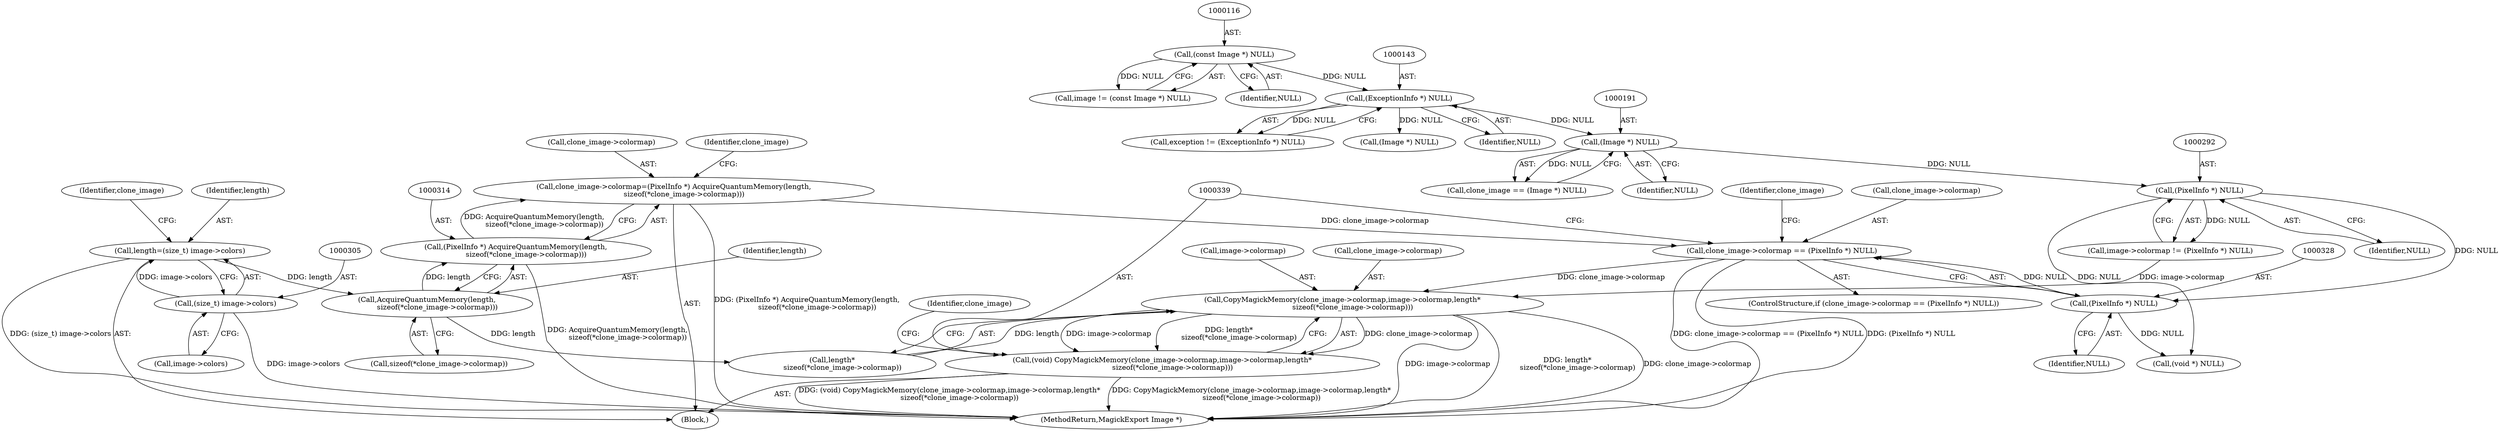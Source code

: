 digraph "0_ImageMagick_aecd0ada163a4d6c769cec178955d5f3e9316f2f_0@pointer" {
"1000323" [label="(Call,clone_image->colormap == (PixelInfo *) NULL)"];
"1000309" [label="(Call,clone_image->colormap=(PixelInfo *) AcquireQuantumMemory(length,\n         sizeof(*clone_image->colormap)))"];
"1000313" [label="(Call,(PixelInfo *) AcquireQuantumMemory(length,\n         sizeof(*clone_image->colormap)))"];
"1000315" [label="(Call,AcquireQuantumMemory(length,\n         sizeof(*clone_image->colormap)))"];
"1000302" [label="(Call,length=(size_t) image->colors)"];
"1000304" [label="(Call,(size_t) image->colors)"];
"1000327" [label="(Call,(PixelInfo *) NULL)"];
"1000291" [label="(Call,(PixelInfo *) NULL)"];
"1000190" [label="(Call,(Image *) NULL)"];
"1000142" [label="(Call,(ExceptionInfo *) NULL)"];
"1000115" [label="(Call,(const Image *) NULL)"];
"1000340" [label="(Call,CopyMagickMemory(clone_image->colormap,image->colormap,length*\n         sizeof(*clone_image->colormap)))"];
"1000338" [label="(Call,(void) CopyMagickMemory(clone_image->colormap,image->colormap,length*\n         sizeof(*clone_image->colormap)))"];
"1000327" [label="(Call,(PixelInfo *) NULL)"];
"1000325" [label="(Identifier,clone_image)"];
"1000387" [label="(Call,(void *) NULL)"];
"1000188" [label="(Call,clone_image == (Image *) NULL)"];
"1000287" [label="(Call,image->colormap != (PixelInfo *) NULL)"];
"1000316" [label="(Identifier,length)"];
"1000315" [label="(Call,AcquireQuantumMemory(length,\n         sizeof(*clone_image->colormap)))"];
"1000311" [label="(Identifier,clone_image)"];
"1000294" [label="(Block,)"];
"1000291" [label="(Call,(PixelInfo *) NULL)"];
"1000332" [label="(Identifier,clone_image)"];
"1000303" [label="(Identifier,length)"];
"1000117" [label="(Identifier,NULL)"];
"1000140" [label="(Call,exception != (ExceptionInfo *) NULL)"];
"1000323" [label="(Call,clone_image->colormap == (PixelInfo *) NULL)"];
"1000340" [label="(Call,CopyMagickMemory(clone_image->colormap,image->colormap,length*\n         sizeof(*clone_image->colormap)))"];
"1000190" [label="(Call,(Image *) NULL)"];
"1000113" [label="(Call,image != (const Image *) NULL)"];
"1000142" [label="(Call,(ExceptionInfo *) NULL)"];
"1000309" [label="(Call,clone_image->colormap=(PixelInfo *) AcquireQuantumMemory(length,\n         sizeof(*clone_image->colormap)))"];
"1000341" [label="(Call,clone_image->colormap)"];
"1000344" [label="(Call,image->colormap)"];
"1000293" [label="(Identifier,NULL)"];
"1000304" [label="(Call,(size_t) image->colors)"];
"1000322" [label="(ControlStructure,if (clone_image->colormap == (PixelInfo *) NULL))"];
"1000347" [label="(Call,length*\n         sizeof(*clone_image->colormap))"];
"1000329" [label="(Identifier,NULL)"];
"1000338" [label="(Call,(void) CopyMagickMemory(clone_image->colormap,image->colormap,length*\n         sizeof(*clone_image->colormap)))"];
"1000115" [label="(Call,(const Image *) NULL)"];
"1000306" [label="(Call,image->colors)"];
"1000176" [label="(Call,(Image *) NULL)"];
"1000192" [label="(Identifier,NULL)"];
"1000313" [label="(Call,(PixelInfo *) AcquireQuantumMemory(length,\n         sizeof(*clone_image->colormap)))"];
"1000768" [label="(MethodReturn,MagickExport Image *)"];
"1000317" [label="(Call,sizeof(*clone_image->colormap))"];
"1000356" [label="(Identifier,clone_image)"];
"1000310" [label="(Call,clone_image->colormap)"];
"1000302" [label="(Call,length=(size_t) image->colors)"];
"1000324" [label="(Call,clone_image->colormap)"];
"1000144" [label="(Identifier,NULL)"];
"1000323" -> "1000322"  [label="AST: "];
"1000323" -> "1000327"  [label="CFG: "];
"1000324" -> "1000323"  [label="AST: "];
"1000327" -> "1000323"  [label="AST: "];
"1000332" -> "1000323"  [label="CFG: "];
"1000339" -> "1000323"  [label="CFG: "];
"1000323" -> "1000768"  [label="DDG: clone_image->colormap == (PixelInfo *) NULL"];
"1000323" -> "1000768"  [label="DDG: (PixelInfo *) NULL"];
"1000309" -> "1000323"  [label="DDG: clone_image->colormap"];
"1000327" -> "1000323"  [label="DDG: NULL"];
"1000323" -> "1000340"  [label="DDG: clone_image->colormap"];
"1000309" -> "1000294"  [label="AST: "];
"1000309" -> "1000313"  [label="CFG: "];
"1000310" -> "1000309"  [label="AST: "];
"1000313" -> "1000309"  [label="AST: "];
"1000325" -> "1000309"  [label="CFG: "];
"1000309" -> "1000768"  [label="DDG: (PixelInfo *) AcquireQuantumMemory(length,\n         sizeof(*clone_image->colormap))"];
"1000313" -> "1000309"  [label="DDG: AcquireQuantumMemory(length,\n         sizeof(*clone_image->colormap))"];
"1000313" -> "1000315"  [label="CFG: "];
"1000314" -> "1000313"  [label="AST: "];
"1000315" -> "1000313"  [label="AST: "];
"1000313" -> "1000768"  [label="DDG: AcquireQuantumMemory(length,\n         sizeof(*clone_image->colormap))"];
"1000315" -> "1000313"  [label="DDG: length"];
"1000315" -> "1000317"  [label="CFG: "];
"1000316" -> "1000315"  [label="AST: "];
"1000317" -> "1000315"  [label="AST: "];
"1000302" -> "1000315"  [label="DDG: length"];
"1000315" -> "1000347"  [label="DDG: length"];
"1000302" -> "1000294"  [label="AST: "];
"1000302" -> "1000304"  [label="CFG: "];
"1000303" -> "1000302"  [label="AST: "];
"1000304" -> "1000302"  [label="AST: "];
"1000311" -> "1000302"  [label="CFG: "];
"1000302" -> "1000768"  [label="DDG: (size_t) image->colors"];
"1000304" -> "1000302"  [label="DDG: image->colors"];
"1000304" -> "1000306"  [label="CFG: "];
"1000305" -> "1000304"  [label="AST: "];
"1000306" -> "1000304"  [label="AST: "];
"1000304" -> "1000768"  [label="DDG: image->colors"];
"1000327" -> "1000329"  [label="CFG: "];
"1000328" -> "1000327"  [label="AST: "];
"1000329" -> "1000327"  [label="AST: "];
"1000291" -> "1000327"  [label="DDG: NULL"];
"1000327" -> "1000387"  [label="DDG: NULL"];
"1000291" -> "1000287"  [label="AST: "];
"1000291" -> "1000293"  [label="CFG: "];
"1000292" -> "1000291"  [label="AST: "];
"1000293" -> "1000291"  [label="AST: "];
"1000287" -> "1000291"  [label="CFG: "];
"1000291" -> "1000287"  [label="DDG: NULL"];
"1000190" -> "1000291"  [label="DDG: NULL"];
"1000291" -> "1000387"  [label="DDG: NULL"];
"1000190" -> "1000188"  [label="AST: "];
"1000190" -> "1000192"  [label="CFG: "];
"1000191" -> "1000190"  [label="AST: "];
"1000192" -> "1000190"  [label="AST: "];
"1000188" -> "1000190"  [label="CFG: "];
"1000190" -> "1000188"  [label="DDG: NULL"];
"1000142" -> "1000190"  [label="DDG: NULL"];
"1000142" -> "1000140"  [label="AST: "];
"1000142" -> "1000144"  [label="CFG: "];
"1000143" -> "1000142"  [label="AST: "];
"1000144" -> "1000142"  [label="AST: "];
"1000140" -> "1000142"  [label="CFG: "];
"1000142" -> "1000140"  [label="DDG: NULL"];
"1000115" -> "1000142"  [label="DDG: NULL"];
"1000142" -> "1000176"  [label="DDG: NULL"];
"1000115" -> "1000113"  [label="AST: "];
"1000115" -> "1000117"  [label="CFG: "];
"1000116" -> "1000115"  [label="AST: "];
"1000117" -> "1000115"  [label="AST: "];
"1000113" -> "1000115"  [label="CFG: "];
"1000115" -> "1000113"  [label="DDG: NULL"];
"1000340" -> "1000338"  [label="AST: "];
"1000340" -> "1000347"  [label="CFG: "];
"1000341" -> "1000340"  [label="AST: "];
"1000344" -> "1000340"  [label="AST: "];
"1000347" -> "1000340"  [label="AST: "];
"1000338" -> "1000340"  [label="CFG: "];
"1000340" -> "1000768"  [label="DDG: image->colormap"];
"1000340" -> "1000768"  [label="DDG: length*\n         sizeof(*clone_image->colormap)"];
"1000340" -> "1000768"  [label="DDG: clone_image->colormap"];
"1000340" -> "1000338"  [label="DDG: clone_image->colormap"];
"1000340" -> "1000338"  [label="DDG: image->colormap"];
"1000340" -> "1000338"  [label="DDG: length*\n         sizeof(*clone_image->colormap)"];
"1000287" -> "1000340"  [label="DDG: image->colormap"];
"1000347" -> "1000340"  [label="DDG: length"];
"1000338" -> "1000294"  [label="AST: "];
"1000339" -> "1000338"  [label="AST: "];
"1000356" -> "1000338"  [label="CFG: "];
"1000338" -> "1000768"  [label="DDG: (void) CopyMagickMemory(clone_image->colormap,image->colormap,length*\n         sizeof(*clone_image->colormap))"];
"1000338" -> "1000768"  [label="DDG: CopyMagickMemory(clone_image->colormap,image->colormap,length*\n         sizeof(*clone_image->colormap))"];
}
